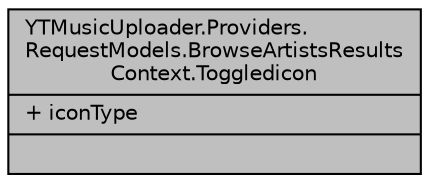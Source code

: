 digraph "YTMusicUploader.Providers.RequestModels.BrowseArtistsResultsContext.Toggledicon"
{
 // LATEX_PDF_SIZE
  edge [fontname="Helvetica",fontsize="10",labelfontname="Helvetica",labelfontsize="10"];
  node [fontname="Helvetica",fontsize="10",shape=record];
  Node1 [label="{YTMusicUploader.Providers.\lRequestModels.BrowseArtistsResults\lContext.Toggledicon\n|+ iconType\l|}",height=0.2,width=0.4,color="black", fillcolor="grey75", style="filled", fontcolor="black",tooltip=" "];
}
